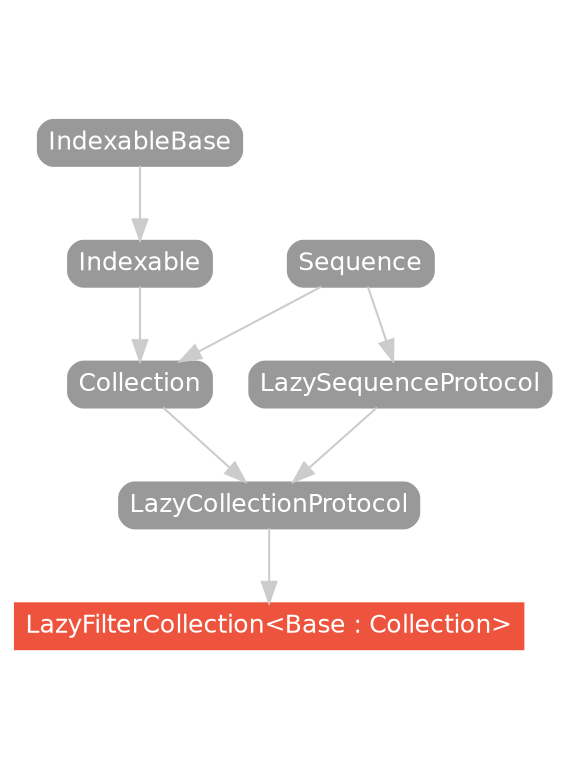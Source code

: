 strict digraph "LazyFilterCollection<Base : Collection> - Type Hierarchy - SwiftDoc.org" {
    pad="0.1,0.8"
    node [shape=box, style="filled,rounded", color="#999999", fillcolor="#999999", fontcolor=white, fontname=Helvetica, fontnames="Helvetica,sansserif", fontsize=12, margin="0.07,0.05", height="0.3"]
    edge [color="#cccccc"]
    "Collection" [URL="/protocol/Collection/hierarchy/"]
    "Indexable" [URL="/protocol/Indexable/hierarchy/"]
    "IndexableBase" [URL="/protocol/IndexableBase/hierarchy/"]
    "LazyCollectionProtocol" [URL="/protocol/LazyCollectionProtocol/hierarchy/"]
    "LazyFilterCollection<Base : Collection>" [URL="/type/LazyFilterCollection/", style="filled", fillcolor="#ee543d", color="#ee543d"]
    "LazySequenceProtocol" [URL="/protocol/LazySequenceProtocol/hierarchy/"]
    "Sequence" [URL="/protocol/Sequence/hierarchy/"]    "LazyCollectionProtocol" -> "LazyFilterCollection<Base : Collection>"
    "Collection" -> "LazyCollectionProtocol"
    "LazySequenceProtocol" -> "LazyCollectionProtocol"
    "Indexable" -> "Collection"
    "Sequence" -> "Collection"
    "IndexableBase" -> "Indexable"
    "Sequence" -> "LazySequenceProtocol"
    subgraph Types {
        rank = max; "LazyFilterCollection<Base : Collection>";
    }
}
